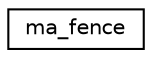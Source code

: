 digraph "Graphical Class Hierarchy"
{
 // LATEX_PDF_SIZE
  edge [fontname="Helvetica",fontsize="10",labelfontname="Helvetica",labelfontsize="10"];
  node [fontname="Helvetica",fontsize="10",shape=record];
  rankdir="LR";
  Node0 [label="ma_fence",height=0.2,width=0.4,color="black", fillcolor="white", style="filled",URL="$structma__fence.html",tooltip=" "];
}
